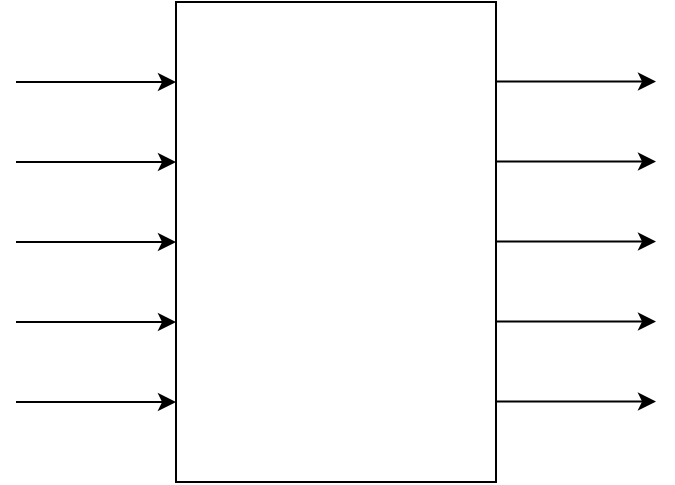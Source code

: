 <mxfile version="27.0.6">
  <diagram name="Page-1" id="S6xbtLAO1mBpf25SQxsd">
    <mxGraphModel dx="496" dy="251" grid="1" gridSize="10" guides="1" tooltips="1" connect="1" arrows="1" fold="1" page="1" pageScale="1" pageWidth="850" pageHeight="1100" math="0" shadow="0">
      <root>
        <mxCell id="0" />
        <mxCell id="1" parent="0" />
        <mxCell id="JPSmPimAzrU0CQO3RgJz-1" value="" style="rounded=0;whiteSpace=wrap;html=1;" vertex="1" parent="1">
          <mxGeometry x="360" y="160" width="160" height="240" as="geometry" />
        </mxCell>
        <mxCell id="JPSmPimAzrU0CQO3RgJz-2" value="" style="endArrow=classic;html=1;rounded=0;" edge="1" parent="1">
          <mxGeometry width="50" height="50" relative="1" as="geometry">
            <mxPoint x="280" y="200" as="sourcePoint" />
            <mxPoint x="360" y="200" as="targetPoint" />
          </mxGeometry>
        </mxCell>
        <mxCell id="JPSmPimAzrU0CQO3RgJz-3" value="" style="endArrow=classic;html=1;rounded=0;" edge="1" parent="1">
          <mxGeometry width="50" height="50" relative="1" as="geometry">
            <mxPoint x="280" y="240" as="sourcePoint" />
            <mxPoint x="360" y="240" as="targetPoint" />
          </mxGeometry>
        </mxCell>
        <mxCell id="JPSmPimAzrU0CQO3RgJz-4" value="" style="endArrow=classic;html=1;rounded=0;" edge="1" parent="1">
          <mxGeometry width="50" height="50" relative="1" as="geometry">
            <mxPoint x="280" y="280" as="sourcePoint" />
            <mxPoint x="360" y="280" as="targetPoint" />
          </mxGeometry>
        </mxCell>
        <mxCell id="JPSmPimAzrU0CQO3RgJz-5" value="" style="endArrow=classic;html=1;rounded=0;" edge="1" parent="1">
          <mxGeometry width="50" height="50" relative="1" as="geometry">
            <mxPoint x="280" y="320" as="sourcePoint" />
            <mxPoint x="360" y="320" as="targetPoint" />
          </mxGeometry>
        </mxCell>
        <mxCell id="JPSmPimAzrU0CQO3RgJz-6" value="" style="endArrow=classic;html=1;rounded=0;" edge="1" parent="1">
          <mxGeometry width="50" height="50" relative="1" as="geometry">
            <mxPoint x="280" y="360" as="sourcePoint" />
            <mxPoint x="360" y="360" as="targetPoint" />
          </mxGeometry>
        </mxCell>
        <mxCell id="JPSmPimAzrU0CQO3RgJz-8" value="" style="endArrow=classic;html=1;rounded=0;" edge="1" parent="1">
          <mxGeometry width="50" height="50" relative="1" as="geometry">
            <mxPoint x="520" y="199.76" as="sourcePoint" />
            <mxPoint x="600" y="199.76" as="targetPoint" />
          </mxGeometry>
        </mxCell>
        <mxCell id="JPSmPimAzrU0CQO3RgJz-9" value="" style="endArrow=classic;html=1;rounded=0;" edge="1" parent="1">
          <mxGeometry width="50" height="50" relative="1" as="geometry">
            <mxPoint x="520" y="239.76" as="sourcePoint" />
            <mxPoint x="600" y="239.76" as="targetPoint" />
          </mxGeometry>
        </mxCell>
        <mxCell id="JPSmPimAzrU0CQO3RgJz-10" value="" style="endArrow=classic;html=1;rounded=0;" edge="1" parent="1">
          <mxGeometry width="50" height="50" relative="1" as="geometry">
            <mxPoint x="520" y="279.76" as="sourcePoint" />
            <mxPoint x="600" y="279.76" as="targetPoint" />
          </mxGeometry>
        </mxCell>
        <mxCell id="JPSmPimAzrU0CQO3RgJz-11" value="" style="endArrow=classic;html=1;rounded=0;" edge="1" parent="1">
          <mxGeometry width="50" height="50" relative="1" as="geometry">
            <mxPoint x="520" y="319.76" as="sourcePoint" />
            <mxPoint x="600" y="319.76" as="targetPoint" />
          </mxGeometry>
        </mxCell>
        <mxCell id="JPSmPimAzrU0CQO3RgJz-12" value="" style="endArrow=classic;html=1;rounded=0;" edge="1" parent="1">
          <mxGeometry width="50" height="50" relative="1" as="geometry">
            <mxPoint x="520" y="359.76" as="sourcePoint" />
            <mxPoint x="600" y="359.76" as="targetPoint" />
          </mxGeometry>
        </mxCell>
      </root>
    </mxGraphModel>
  </diagram>
</mxfile>
